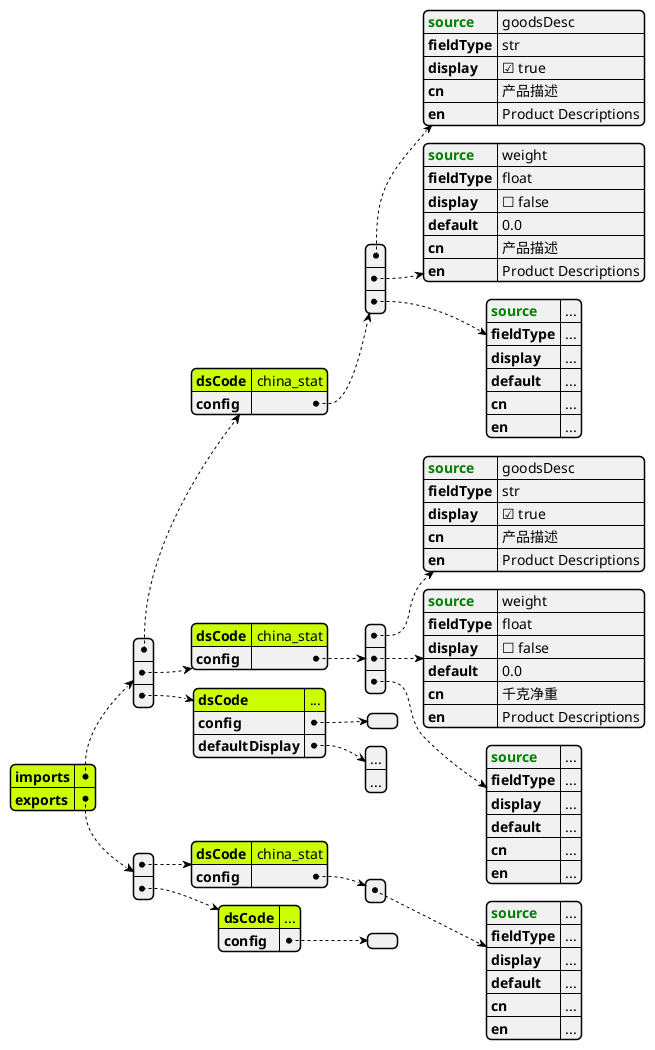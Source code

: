 @startjson
#highlight "imports"
#highlight "imports" / "0" / "dsCode"
#highlight "imports" / "1" / "dsCode"
#highlight "imports" / "2" / "dsCode"
#highlight "exports"
#highlight "exports" / "0" / "dsCode" 
#highlight "exports" / "1" / "dsCode" 
' #highlight "address" / "city"
' #highlight "phoneNumbers" / "0" / "number"
{
	"imports": [{
			"dsCode": "china_stat",
			"config": [{
					"<color:green><b>source": "goodsDesc",
					"fieldType": "str",
					"display": true,
					"cn": "产品描述",
					"en": "Product Descriptions"
				},
				{
					"<color:green><b>source": "weight",
					"fieldType": "float",
					"display": false,
					"default": 0.0,
					"cn": "产品描述",
					"en": "Product Descriptions"
				},
				{
					"<color:green><b>source": "...",
					"fieldType": "...",
					"display": "...",
					"default": "...",
					"cn": "...",
					"en": "..."
				}

			]
		},
		{
			"dsCode": "china_stat",
			"config": [{
					"<color:green><b>source": "goodsDesc",
					"fieldType": "str",
					"display": true,
					"cn": "产品描述",
					"en": "Product Descriptions"
				},
				{
					"<color:green><b>source": "weight",
					"fieldType": "float",
					"display": false,
					"default": 0.0,
					"cn": "千克净重",
					"en": "Product Descriptions"
				},
				{
					"<color:green><b>source": "...",
					"fieldType": "...",
					"display": "...",
					"default": "...",
					"cn": "...",
					"en": "..."
				}

			]
		},
		{
			"dsCode": "...",
			"config": [],
			"defaultDisplay": ["...", "..."]
		}
	],
	"exports": [{
			"dsCode": "china_stat",
			"config": [{
				"<color:green><b>source": "...",
				"fieldType": "...",
				"display": "...",
				"default": "...",
				"cn": "...",
				"en": "..."
			}]
		},
		{
			"dsCode": "...",
			"config": []
		}
	]
}
@endjson